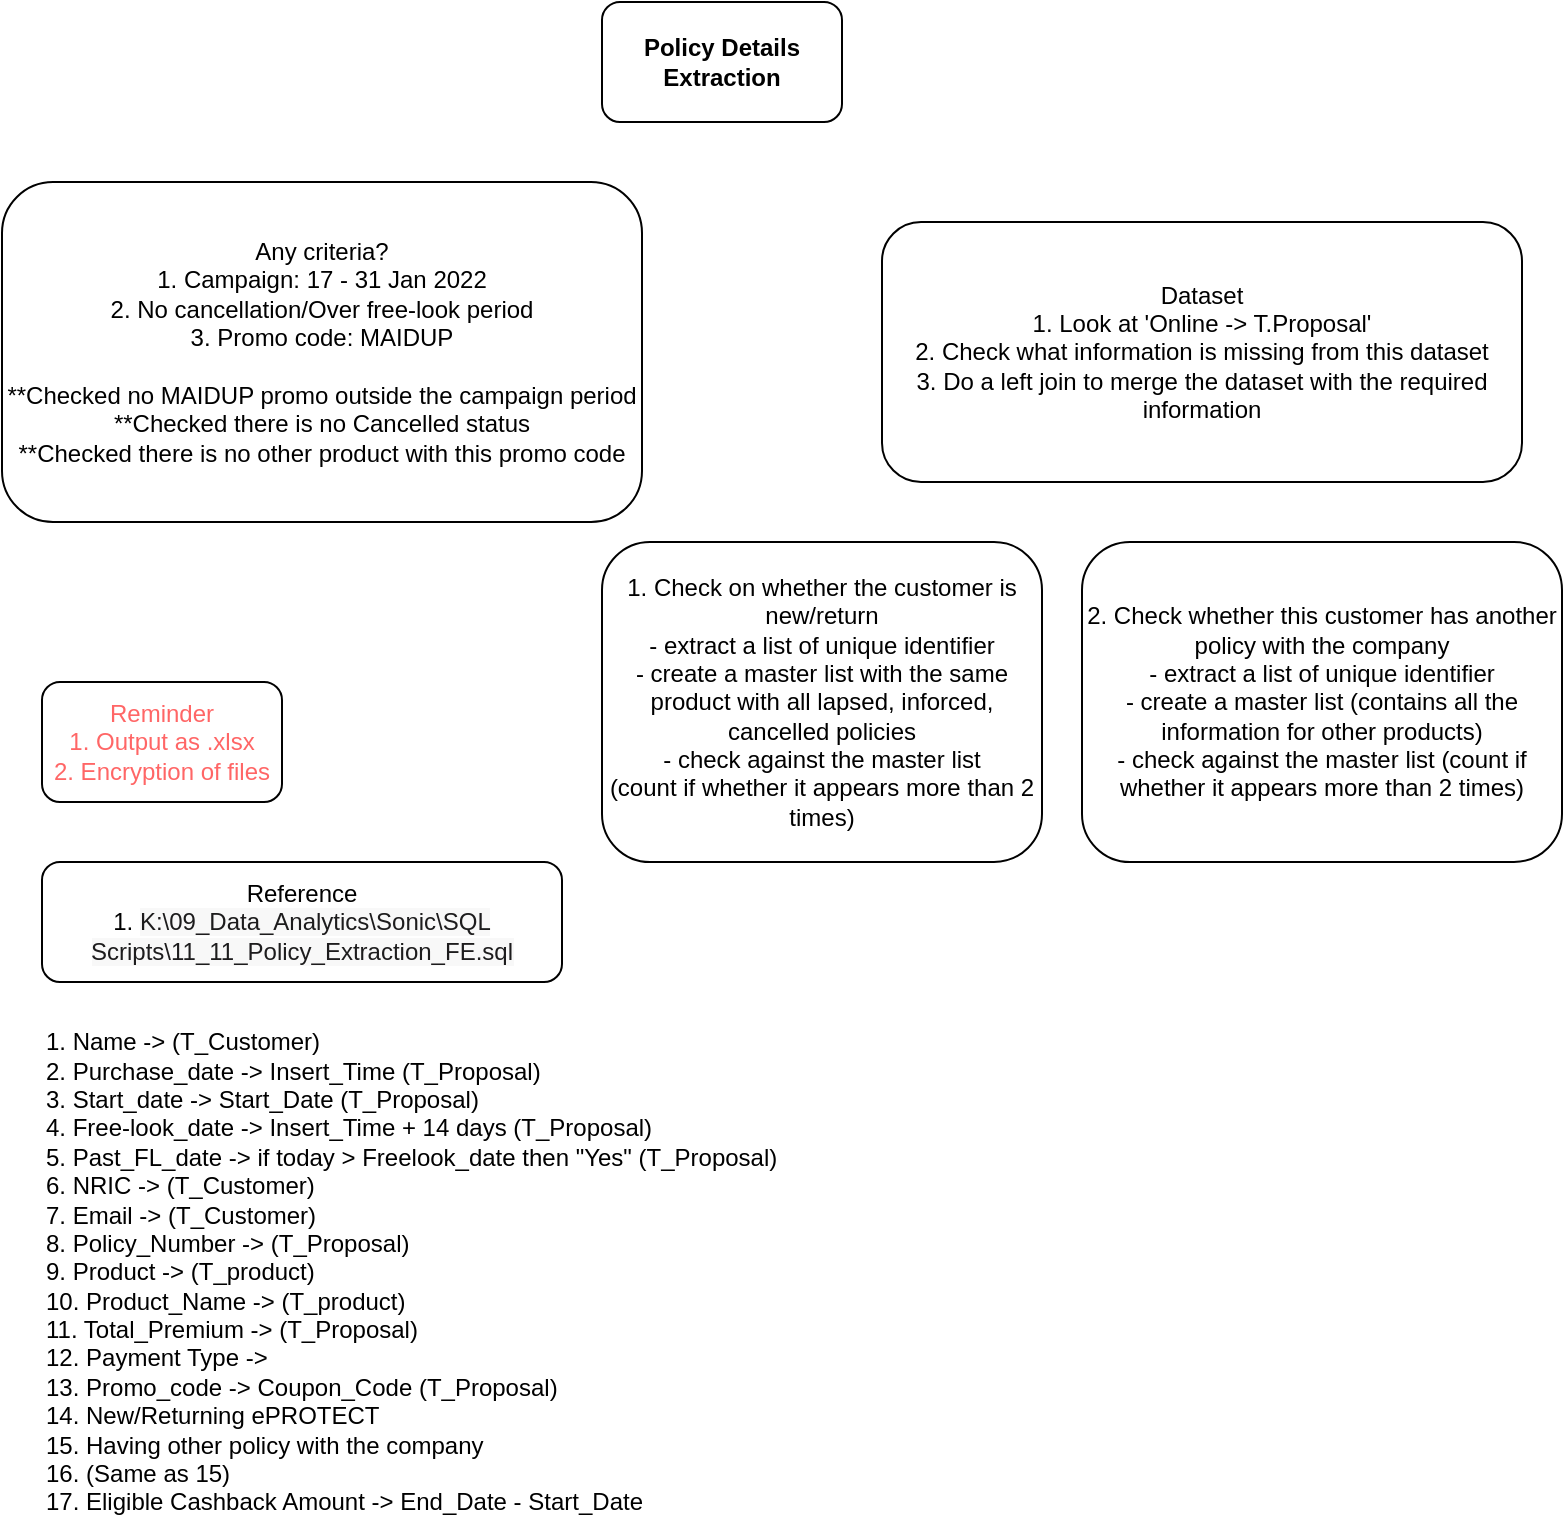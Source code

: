 <mxfile version="16.5.3" type="github">
  <diagram id="ka9EOJAELgnnNQ_SWJG2" name="Page-1">
    <mxGraphModel dx="1136" dy="520" grid="1" gridSize="10" guides="1" tooltips="1" connect="1" arrows="1" fold="1" page="1" pageScale="1" pageWidth="850" pageHeight="1100" math="0" shadow="0">
      <root>
        <mxCell id="0" />
        <mxCell id="1" parent="0" />
        <mxCell id="XPmNMmqTWOrP7fZrcmtY-1" value="Policy Details Extraction" style="rounded=1;whiteSpace=wrap;html=1;fontStyle=1" parent="1" vertex="1">
          <mxGeometry x="360" y="70" width="120" height="60" as="geometry" />
        </mxCell>
        <mxCell id="XPmNMmqTWOrP7fZrcmtY-2" value="Any criteria?&lt;br&gt;1. Campaign: 17 - 31 Jan 2022&lt;br&gt;2. No cancellation/Over free-look period&lt;br&gt;3. Promo code: MAIDUP&lt;br&gt;&lt;br&gt;**Checked no MAIDUP promo outside the campaign period&lt;br&gt;**Checked there is no Cancelled status&lt;br&gt;**Checked there is no other product with this promo code" style="rounded=1;whiteSpace=wrap;html=1;" parent="1" vertex="1">
          <mxGeometry x="60" y="160" width="320" height="170" as="geometry" />
        </mxCell>
        <mxCell id="XPmNMmqTWOrP7fZrcmtY-3" value="Dataset&lt;br&gt;1. Look at &#39;Online -&amp;gt; T.Proposal&#39;&lt;br&gt;2. Check what information is missing from this dataset&lt;br&gt;3. Do a left join to merge the dataset with the required information" style="rounded=1;whiteSpace=wrap;html=1;" parent="1" vertex="1">
          <mxGeometry x="500" y="180" width="320" height="130" as="geometry" />
        </mxCell>
        <mxCell id="XPmNMmqTWOrP7fZrcmtY-5" value="Reminder&lt;br&gt;1. Output as .xlsx&lt;br&gt;2. Encryption of files" style="rounded=1;whiteSpace=wrap;html=1;strokeColor=default;fontColor=#FF6666;" parent="1" vertex="1">
          <mxGeometry x="80" y="410" width="120" height="60" as="geometry" />
        </mxCell>
        <mxCell id="XPmNMmqTWOrP7fZrcmtY-6" value="1. Check on whether the customer is new/return&lt;br&gt;- extract a list of unique identifier&lt;br&gt;- create a master list with the same product with all lapsed, inforced, cancelled policies&lt;br&gt;- check against the master list &lt;br&gt;(count if whether it appears more than 2 times)" style="rounded=1;whiteSpace=wrap;html=1;fontColor=#000000;strokeColor=default;" parent="1" vertex="1">
          <mxGeometry x="360" y="340" width="220" height="160" as="geometry" />
        </mxCell>
        <mxCell id="XPmNMmqTWOrP7fZrcmtY-7" value="2. Check whether this customer has another policy with the company&lt;br&gt;- extract a list of unique identifier&lt;br&gt;- create a master list (contains all the information for other products)&lt;br&gt;- check against the master list (count if whether it appears more than 2 times)" style="rounded=1;whiteSpace=wrap;html=1;fontColor=#000000;strokeColor=default;" parent="1" vertex="1">
          <mxGeometry x="600" y="340" width="240" height="160" as="geometry" />
        </mxCell>
        <mxCell id="XPmNMmqTWOrP7fZrcmtY-10" value="Reference&lt;br&gt;1.&amp;nbsp;&lt;span style=&quot;color: rgb(29 , 28 , 29) ; text-align: left ; background-color: rgb(248 , 248 , 248)&quot;&gt;&lt;font style=&quot;font-size: 12px&quot;&gt;K:\09_Data_Analytics\Sonic\SQL Scripts\11_11_Policy_Extraction_FE.sql&lt;/font&gt;&lt;/span&gt;" style="rounded=1;whiteSpace=wrap;html=1;fontColor=#000000;strokeColor=default;" parent="1" vertex="1">
          <mxGeometry x="80" y="500" width="260" height="60" as="geometry" />
        </mxCell>
        <mxCell id="XPmNMmqTWOrP7fZrcmtY-11" value="1. Name -&amp;gt; (T_Customer)&lt;br&gt;2. Purchase_date -&amp;gt; Insert_Time (T_Proposal)&lt;br&gt;3. Start_date -&amp;gt; Start_Date (T_Proposal)&lt;br&gt;4. Free-look_date -&amp;gt; Insert_Time + 14 days (T_Proposal)&lt;br&gt;5. Past_FL_date -&amp;gt; if today &amp;gt; Freelook_date then &quot;Yes&quot; (T_Proposal)&lt;br&gt;6. NRIC -&amp;gt; (T_Customer)&lt;br&gt;7. Email -&amp;gt; (T_Customer)&lt;br&gt;8. Policy_Number -&amp;gt; (T_Proposal)&lt;br&gt;9. Product -&amp;gt; (T_product)&lt;br&gt;10. Product_Name -&amp;gt; (T_product)&lt;br&gt;11. Total_Premium -&amp;gt; (T_Proposal)&lt;br&gt;12. Payment Type -&amp;gt;&amp;nbsp;&lt;br&gt;13. Promo_code -&amp;gt; Coupon_Code (T_Proposal)&lt;br&gt;14. New/Returning ePROTECT&lt;br&gt;15. Having other policy with the company&lt;br&gt;16. (Same as 15)&lt;br&gt;17. Eligible Cashback Amount -&amp;gt; End_Date - Start_Date" style="text;html=1;strokeColor=none;fillColor=none;align=left;verticalAlign=middle;whiteSpace=wrap;rounded=0;fontSize=12;fontColor=#000000;" parent="1" vertex="1">
          <mxGeometry x="80" y="610" width="520" height="190" as="geometry" />
        </mxCell>
      </root>
    </mxGraphModel>
  </diagram>
</mxfile>

